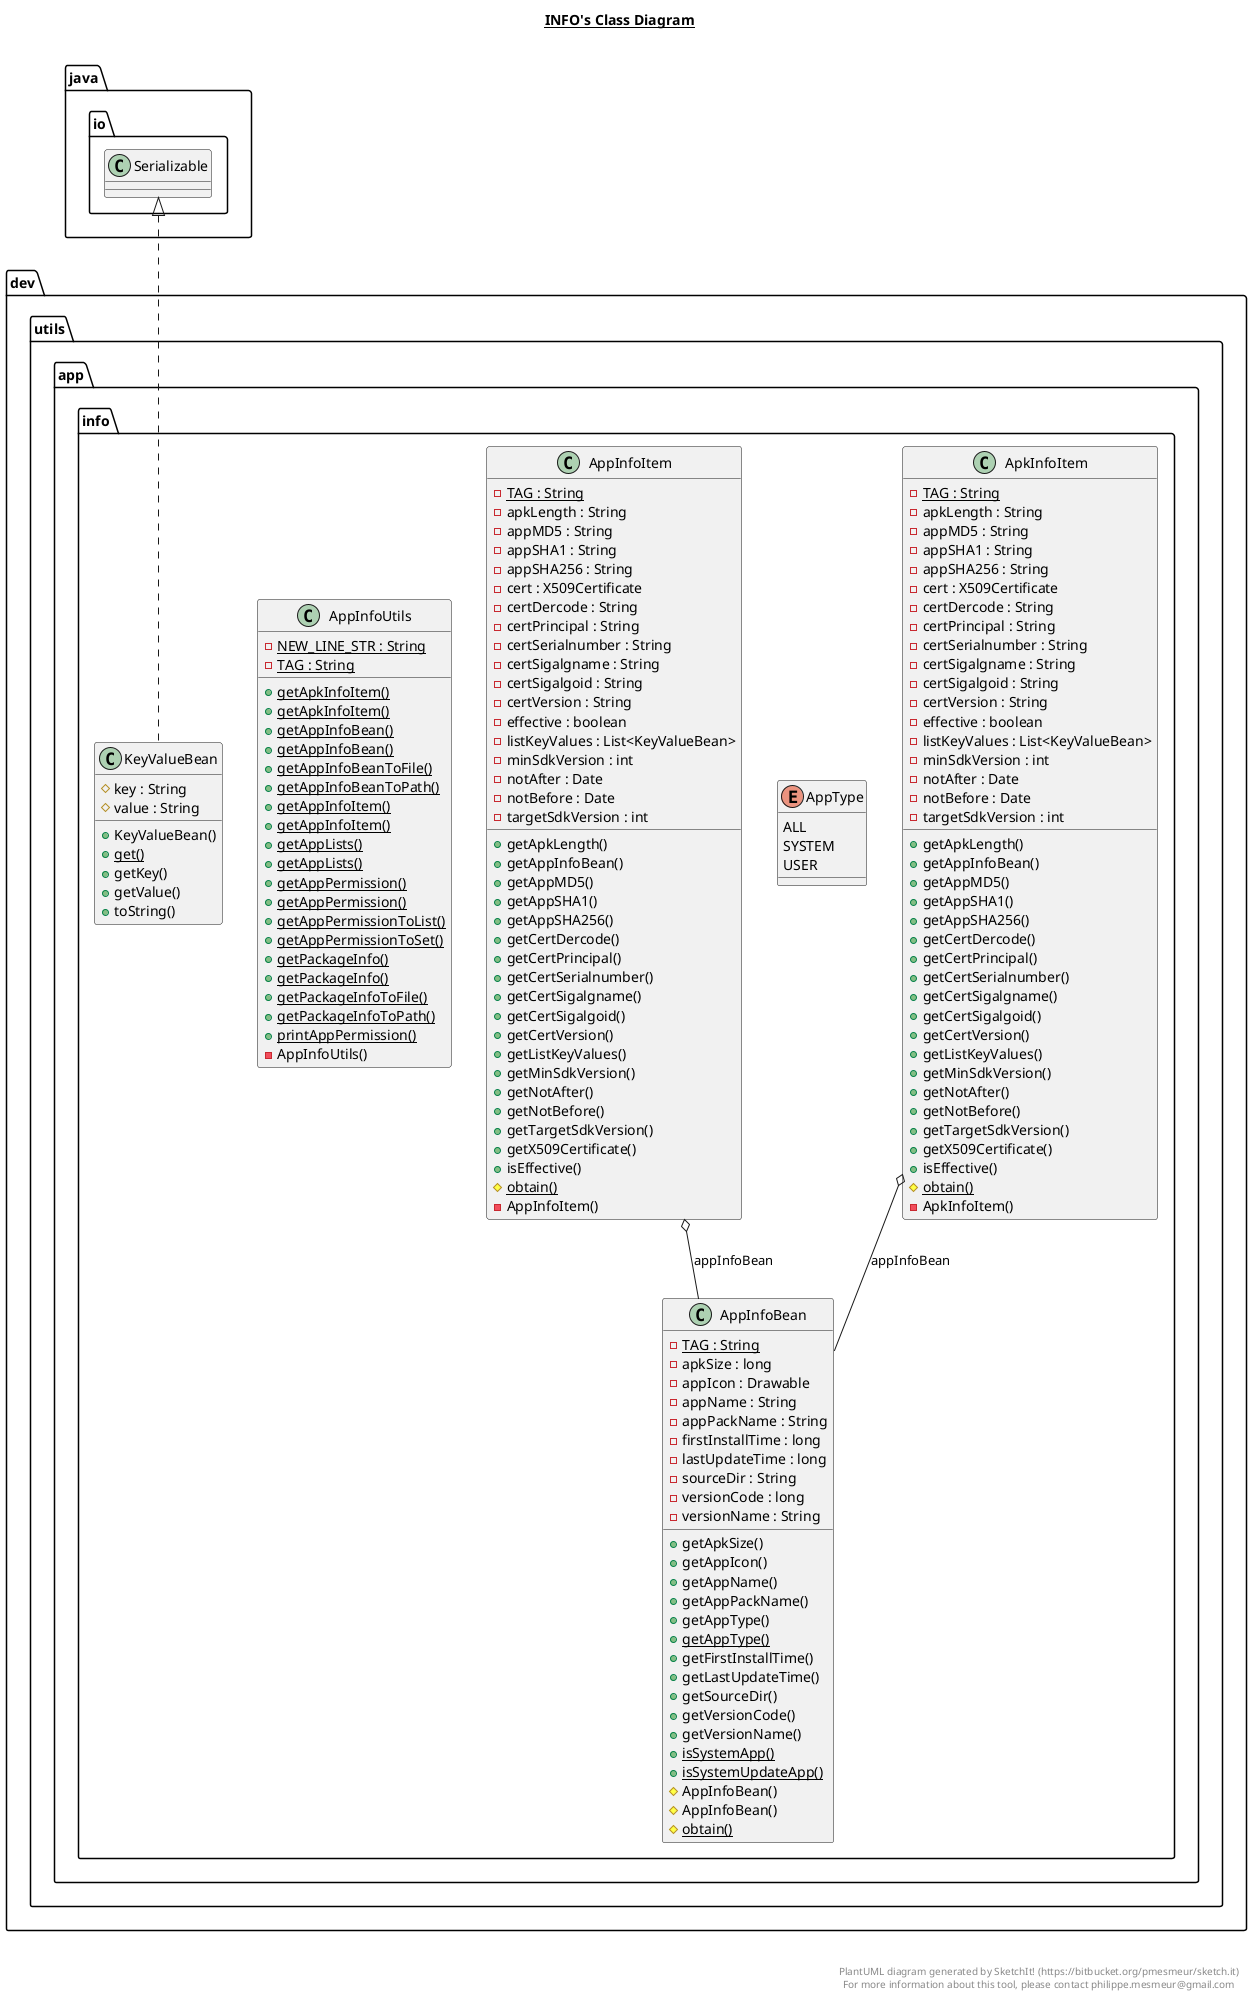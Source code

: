 @startuml

title __INFO's Class Diagram__\n

  namespace dev {
    namespace utils {
      namespace app {
        namespace info {
          class dev.utils.app.info.ApkInfoItem {
              {static} - TAG : String
              - apkLength : String
              - appMD5 : String
              - appSHA1 : String
              - appSHA256 : String
              - cert : X509Certificate
              - certDercode : String
              - certPrincipal : String
              - certSerialnumber : String
              - certSigalgname : String
              - certSigalgoid : String
              - certVersion : String
              - effective : boolean
              - listKeyValues : List<KeyValueBean>
              - minSdkVersion : int
              - notAfter : Date
              - notBefore : Date
              - targetSdkVersion : int
              + getApkLength()
              + getAppInfoBean()
              + getAppMD5()
              + getAppSHA1()
              + getAppSHA256()
              + getCertDercode()
              + getCertPrincipal()
              + getCertSerialnumber()
              + getCertSigalgname()
              + getCertSigalgoid()
              + getCertVersion()
              + getListKeyValues()
              + getMinSdkVersion()
              + getNotAfter()
              + getNotBefore()
              + getTargetSdkVersion()
              + getX509Certificate()
              + isEffective()
              {static} # obtain()
              - ApkInfoItem()
          }
        }
      }
    }
  }
  

  namespace dev {
    namespace utils {
      namespace app {
        namespace info {
          class dev.utils.app.info.AppInfoBean {
              {static} - TAG : String
              - apkSize : long
              - appIcon : Drawable
              - appName : String
              - appPackName : String
              - firstInstallTime : long
              - lastUpdateTime : long
              - sourceDir : String
              - versionCode : long
              - versionName : String
              + getApkSize()
              + getAppIcon()
              + getAppName()
              + getAppPackName()
              + getAppType()
              {static} + getAppType()
              + getFirstInstallTime()
              + getLastUpdateTime()
              + getSourceDir()
              + getVersionCode()
              + getVersionName()
              {static} + isSystemApp()
              {static} + isSystemUpdateApp()
              # AppInfoBean()
              # AppInfoBean()
              {static} # obtain()
          }
        }
      }
    }
  }
  

  namespace dev {
    namespace utils {
      namespace app {
        namespace info {
          enum AppType {
            ALL
            SYSTEM
            USER
          }
        }
      }
    }
  }
  

  namespace dev {
    namespace utils {
      namespace app {
        namespace info {
          class dev.utils.app.info.AppInfoItem {
              {static} - TAG : String
              - apkLength : String
              - appMD5 : String
              - appSHA1 : String
              - appSHA256 : String
              - cert : X509Certificate
              - certDercode : String
              - certPrincipal : String
              - certSerialnumber : String
              - certSigalgname : String
              - certSigalgoid : String
              - certVersion : String
              - effective : boolean
              - listKeyValues : List<KeyValueBean>
              - minSdkVersion : int
              - notAfter : Date
              - notBefore : Date
              - targetSdkVersion : int
              + getApkLength()
              + getAppInfoBean()
              + getAppMD5()
              + getAppSHA1()
              + getAppSHA256()
              + getCertDercode()
              + getCertPrincipal()
              + getCertSerialnumber()
              + getCertSigalgname()
              + getCertSigalgoid()
              + getCertVersion()
              + getListKeyValues()
              + getMinSdkVersion()
              + getNotAfter()
              + getNotBefore()
              + getTargetSdkVersion()
              + getX509Certificate()
              + isEffective()
              {static} # obtain()
              - AppInfoItem()
          }
        }
      }
    }
  }
  

  namespace dev {
    namespace utils {
      namespace app {
        namespace info {
          class dev.utils.app.info.AppInfoUtils {
              {static} - NEW_LINE_STR : String
              {static} - TAG : String
              {static} + getApkInfoItem()
              {static} + getApkInfoItem()
              {static} + getAppInfoBean()
              {static} + getAppInfoBean()
              {static} + getAppInfoBeanToFile()
              {static} + getAppInfoBeanToPath()
              {static} + getAppInfoItem()
              {static} + getAppInfoItem()
              {static} + getAppLists()
              {static} + getAppLists()
              {static} + getAppPermission()
              {static} + getAppPermission()
              {static} + getAppPermissionToList()
              {static} + getAppPermissionToSet()
              {static} + getPackageInfo()
              {static} + getPackageInfo()
              {static} + getPackageInfoToFile()
              {static} + getPackageInfoToPath()
              {static} + printAppPermission()
              - AppInfoUtils()
          }
        }
      }
    }
  }
  

  namespace dev {
    namespace utils {
      namespace app {
        namespace info {
          class dev.utils.app.info.KeyValueBean {
              # key : String
              # value : String
              + KeyValueBean()
              {static} + get()
              + getKey()
              + getValue()
              + toString()
          }
        }
      }
    }
  }
  

  dev.utils.app.info.ApkInfoItem o-- dev.utils.app.info.AppInfoBean : appInfoBean
  dev.utils.app.info.AppInfoBean o-- dev.utils.app.info.AppInfoBean.AppType : appType
  dev.utils.app.info.AppInfoBean +-down- dev.utils.app.info.AppInfoBean.AppType
  dev.utils.app.info.AppInfoItem o-- dev.utils.app.info.AppInfoBean : appInfoBean
  dev.utils.app.info.KeyValueBean .up.|> java.io.Serializable


right footer


PlantUML diagram generated by SketchIt! (https://bitbucket.org/pmesmeur/sketch.it)
For more information about this tool, please contact philippe.mesmeur@gmail.com
endfooter

@enduml
